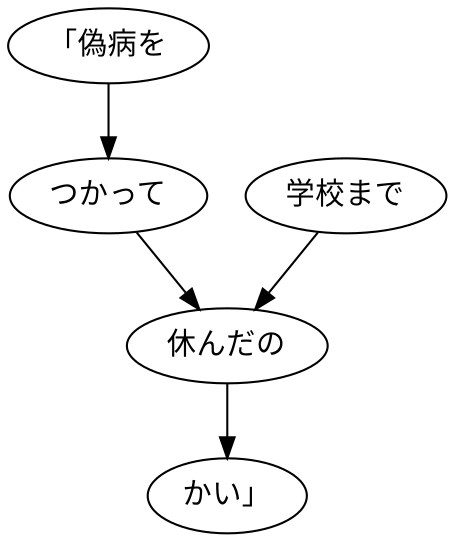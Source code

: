 digraph graph7944 {
	node0 [label="「偽病を"];
	node1 [label="つかって"];
	node2 [label="学校まで"];
	node3 [label="休んだの"];
	node4 [label="かい」"];
	node0 -> node1;
	node1 -> node3;
	node2 -> node3;
	node3 -> node4;
}

